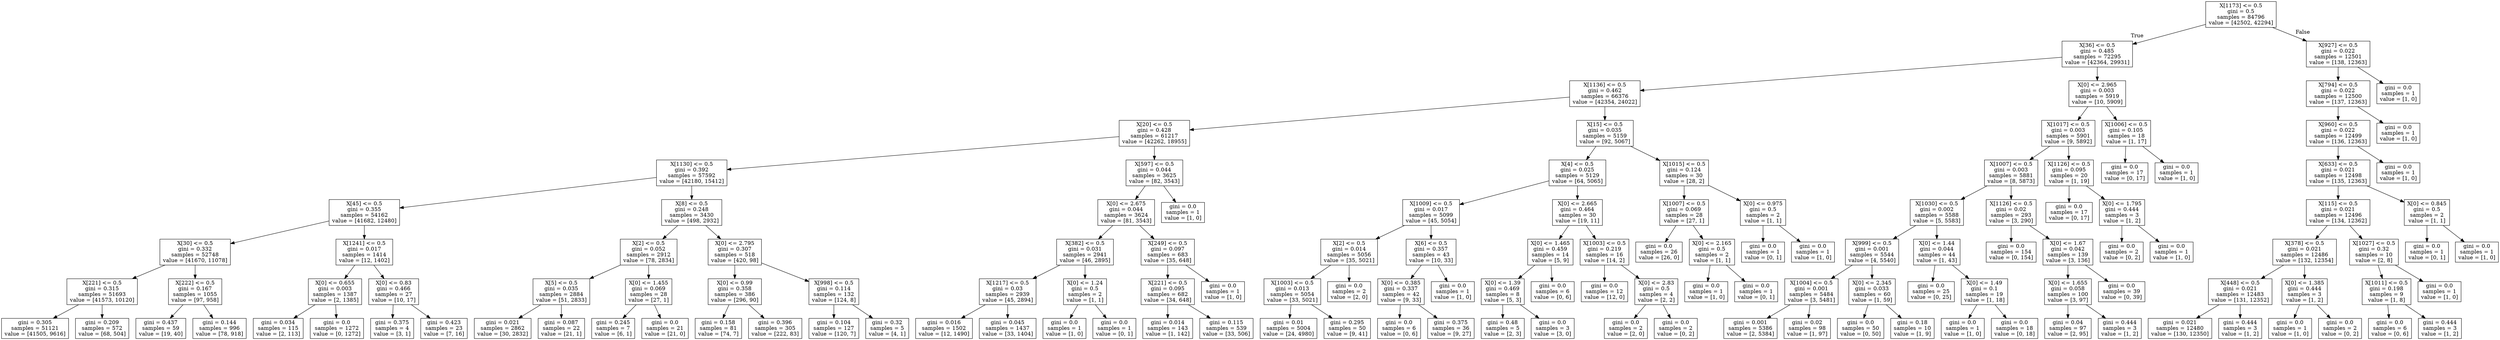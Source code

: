digraph Tree {
node [shape=box] ;
0 [label="X[1173] <= 0.5\ngini = 0.5\nsamples = 84796\nvalue = [42502, 42294]"] ;
1 [label="X[36] <= 0.5\ngini = 0.485\nsamples = 72295\nvalue = [42364, 29931]"] ;
0 -> 1 [labeldistance=2.5, labelangle=45, headlabel="True"] ;
2 [label="X[1136] <= 0.5\ngini = 0.462\nsamples = 66376\nvalue = [42354, 24022]"] ;
1 -> 2 ;
3 [label="X[20] <= 0.5\ngini = 0.428\nsamples = 61217\nvalue = [42262, 18955]"] ;
2 -> 3 ;
4 [label="X[1130] <= 0.5\ngini = 0.392\nsamples = 57592\nvalue = [42180, 15412]"] ;
3 -> 4 ;
5 [label="X[45] <= 0.5\ngini = 0.355\nsamples = 54162\nvalue = [41682, 12480]"] ;
4 -> 5 ;
6 [label="X[30] <= 0.5\ngini = 0.332\nsamples = 52748\nvalue = [41670, 11078]"] ;
5 -> 6 ;
7 [label="X[221] <= 0.5\ngini = 0.315\nsamples = 51693\nvalue = [41573, 10120]"] ;
6 -> 7 ;
8 [label="gini = 0.305\nsamples = 51121\nvalue = [41505, 9616]"] ;
7 -> 8 ;
9 [label="gini = 0.209\nsamples = 572\nvalue = [68, 504]"] ;
7 -> 9 ;
10 [label="X[222] <= 0.5\ngini = 0.167\nsamples = 1055\nvalue = [97, 958]"] ;
6 -> 10 ;
11 [label="gini = 0.437\nsamples = 59\nvalue = [19, 40]"] ;
10 -> 11 ;
12 [label="gini = 0.144\nsamples = 996\nvalue = [78, 918]"] ;
10 -> 12 ;
13 [label="X[1241] <= 0.5\ngini = 0.017\nsamples = 1414\nvalue = [12, 1402]"] ;
5 -> 13 ;
14 [label="X[0] <= 0.655\ngini = 0.003\nsamples = 1387\nvalue = [2, 1385]"] ;
13 -> 14 ;
15 [label="gini = 0.034\nsamples = 115\nvalue = [2, 113]"] ;
14 -> 15 ;
16 [label="gini = 0.0\nsamples = 1272\nvalue = [0, 1272]"] ;
14 -> 16 ;
17 [label="X[0] <= 0.83\ngini = 0.466\nsamples = 27\nvalue = [10, 17]"] ;
13 -> 17 ;
18 [label="gini = 0.375\nsamples = 4\nvalue = [3, 1]"] ;
17 -> 18 ;
19 [label="gini = 0.423\nsamples = 23\nvalue = [7, 16]"] ;
17 -> 19 ;
20 [label="X[8] <= 0.5\ngini = 0.248\nsamples = 3430\nvalue = [498, 2932]"] ;
4 -> 20 ;
21 [label="X[2] <= 0.5\ngini = 0.052\nsamples = 2912\nvalue = [78, 2834]"] ;
20 -> 21 ;
22 [label="X[5] <= 0.5\ngini = 0.035\nsamples = 2884\nvalue = [51, 2833]"] ;
21 -> 22 ;
23 [label="gini = 0.021\nsamples = 2862\nvalue = [30, 2832]"] ;
22 -> 23 ;
24 [label="gini = 0.087\nsamples = 22\nvalue = [21, 1]"] ;
22 -> 24 ;
25 [label="X[0] <= 1.455\ngini = 0.069\nsamples = 28\nvalue = [27, 1]"] ;
21 -> 25 ;
26 [label="gini = 0.245\nsamples = 7\nvalue = [6, 1]"] ;
25 -> 26 ;
27 [label="gini = 0.0\nsamples = 21\nvalue = [21, 0]"] ;
25 -> 27 ;
28 [label="X[0] <= 2.795\ngini = 0.307\nsamples = 518\nvalue = [420, 98]"] ;
20 -> 28 ;
29 [label="X[0] <= 0.99\ngini = 0.358\nsamples = 386\nvalue = [296, 90]"] ;
28 -> 29 ;
30 [label="gini = 0.158\nsamples = 81\nvalue = [74, 7]"] ;
29 -> 30 ;
31 [label="gini = 0.396\nsamples = 305\nvalue = [222, 83]"] ;
29 -> 31 ;
32 [label="X[998] <= 0.5\ngini = 0.114\nsamples = 132\nvalue = [124, 8]"] ;
28 -> 32 ;
33 [label="gini = 0.104\nsamples = 127\nvalue = [120, 7]"] ;
32 -> 33 ;
34 [label="gini = 0.32\nsamples = 5\nvalue = [4, 1]"] ;
32 -> 34 ;
35 [label="X[597] <= 0.5\ngini = 0.044\nsamples = 3625\nvalue = [82, 3543]"] ;
3 -> 35 ;
36 [label="X[0] <= 2.675\ngini = 0.044\nsamples = 3624\nvalue = [81, 3543]"] ;
35 -> 36 ;
37 [label="X[382] <= 0.5\ngini = 0.031\nsamples = 2941\nvalue = [46, 2895]"] ;
36 -> 37 ;
38 [label="X[1217] <= 0.5\ngini = 0.03\nsamples = 2939\nvalue = [45, 2894]"] ;
37 -> 38 ;
39 [label="gini = 0.016\nsamples = 1502\nvalue = [12, 1490]"] ;
38 -> 39 ;
40 [label="gini = 0.045\nsamples = 1437\nvalue = [33, 1404]"] ;
38 -> 40 ;
41 [label="X[0] <= 1.24\ngini = 0.5\nsamples = 2\nvalue = [1, 1]"] ;
37 -> 41 ;
42 [label="gini = 0.0\nsamples = 1\nvalue = [1, 0]"] ;
41 -> 42 ;
43 [label="gini = 0.0\nsamples = 1\nvalue = [0, 1]"] ;
41 -> 43 ;
44 [label="X[249] <= 0.5\ngini = 0.097\nsamples = 683\nvalue = [35, 648]"] ;
36 -> 44 ;
45 [label="X[221] <= 0.5\ngini = 0.095\nsamples = 682\nvalue = [34, 648]"] ;
44 -> 45 ;
46 [label="gini = 0.014\nsamples = 143\nvalue = [1, 142]"] ;
45 -> 46 ;
47 [label="gini = 0.115\nsamples = 539\nvalue = [33, 506]"] ;
45 -> 47 ;
48 [label="gini = 0.0\nsamples = 1\nvalue = [1, 0]"] ;
44 -> 48 ;
49 [label="gini = 0.0\nsamples = 1\nvalue = [1, 0]"] ;
35 -> 49 ;
50 [label="X[15] <= 0.5\ngini = 0.035\nsamples = 5159\nvalue = [92, 5067]"] ;
2 -> 50 ;
51 [label="X[4] <= 0.5\ngini = 0.025\nsamples = 5129\nvalue = [64, 5065]"] ;
50 -> 51 ;
52 [label="X[1009] <= 0.5\ngini = 0.017\nsamples = 5099\nvalue = [45, 5054]"] ;
51 -> 52 ;
53 [label="X[2] <= 0.5\ngini = 0.014\nsamples = 5056\nvalue = [35, 5021]"] ;
52 -> 53 ;
54 [label="X[1003] <= 0.5\ngini = 0.013\nsamples = 5054\nvalue = [33, 5021]"] ;
53 -> 54 ;
55 [label="gini = 0.01\nsamples = 5004\nvalue = [24, 4980]"] ;
54 -> 55 ;
56 [label="gini = 0.295\nsamples = 50\nvalue = [9, 41]"] ;
54 -> 56 ;
57 [label="gini = 0.0\nsamples = 2\nvalue = [2, 0]"] ;
53 -> 57 ;
58 [label="X[6] <= 0.5\ngini = 0.357\nsamples = 43\nvalue = [10, 33]"] ;
52 -> 58 ;
59 [label="X[0] <= 0.385\ngini = 0.337\nsamples = 42\nvalue = [9, 33]"] ;
58 -> 59 ;
60 [label="gini = 0.0\nsamples = 6\nvalue = [0, 6]"] ;
59 -> 60 ;
61 [label="gini = 0.375\nsamples = 36\nvalue = [9, 27]"] ;
59 -> 61 ;
62 [label="gini = 0.0\nsamples = 1\nvalue = [1, 0]"] ;
58 -> 62 ;
63 [label="X[0] <= 2.665\ngini = 0.464\nsamples = 30\nvalue = [19, 11]"] ;
51 -> 63 ;
64 [label="X[0] <= 1.465\ngini = 0.459\nsamples = 14\nvalue = [5, 9]"] ;
63 -> 64 ;
65 [label="X[0] <= 1.39\ngini = 0.469\nsamples = 8\nvalue = [5, 3]"] ;
64 -> 65 ;
66 [label="gini = 0.48\nsamples = 5\nvalue = [2, 3]"] ;
65 -> 66 ;
67 [label="gini = 0.0\nsamples = 3\nvalue = [3, 0]"] ;
65 -> 67 ;
68 [label="gini = 0.0\nsamples = 6\nvalue = [0, 6]"] ;
64 -> 68 ;
69 [label="X[1003] <= 0.5\ngini = 0.219\nsamples = 16\nvalue = [14, 2]"] ;
63 -> 69 ;
70 [label="gini = 0.0\nsamples = 12\nvalue = [12, 0]"] ;
69 -> 70 ;
71 [label="X[0] <= 2.83\ngini = 0.5\nsamples = 4\nvalue = [2, 2]"] ;
69 -> 71 ;
72 [label="gini = 0.0\nsamples = 2\nvalue = [2, 0]"] ;
71 -> 72 ;
73 [label="gini = 0.0\nsamples = 2\nvalue = [0, 2]"] ;
71 -> 73 ;
74 [label="X[1015] <= 0.5\ngini = 0.124\nsamples = 30\nvalue = [28, 2]"] ;
50 -> 74 ;
75 [label="X[1007] <= 0.5\ngini = 0.069\nsamples = 28\nvalue = [27, 1]"] ;
74 -> 75 ;
76 [label="gini = 0.0\nsamples = 26\nvalue = [26, 0]"] ;
75 -> 76 ;
77 [label="X[0] <= 2.165\ngini = 0.5\nsamples = 2\nvalue = [1, 1]"] ;
75 -> 77 ;
78 [label="gini = 0.0\nsamples = 1\nvalue = [1, 0]"] ;
77 -> 78 ;
79 [label="gini = 0.0\nsamples = 1\nvalue = [0, 1]"] ;
77 -> 79 ;
80 [label="X[0] <= 0.975\ngini = 0.5\nsamples = 2\nvalue = [1, 1]"] ;
74 -> 80 ;
81 [label="gini = 0.0\nsamples = 1\nvalue = [0, 1]"] ;
80 -> 81 ;
82 [label="gini = 0.0\nsamples = 1\nvalue = [1, 0]"] ;
80 -> 82 ;
83 [label="X[0] <= 2.965\ngini = 0.003\nsamples = 5919\nvalue = [10, 5909]"] ;
1 -> 83 ;
84 [label="X[1017] <= 0.5\ngini = 0.003\nsamples = 5901\nvalue = [9, 5892]"] ;
83 -> 84 ;
85 [label="X[1007] <= 0.5\ngini = 0.003\nsamples = 5881\nvalue = [8, 5873]"] ;
84 -> 85 ;
86 [label="X[1030] <= 0.5\ngini = 0.002\nsamples = 5588\nvalue = [5, 5583]"] ;
85 -> 86 ;
87 [label="X[999] <= 0.5\ngini = 0.001\nsamples = 5544\nvalue = [4, 5540]"] ;
86 -> 87 ;
88 [label="X[1004] <= 0.5\ngini = 0.001\nsamples = 5484\nvalue = [3, 5481]"] ;
87 -> 88 ;
89 [label="gini = 0.001\nsamples = 5386\nvalue = [2, 5384]"] ;
88 -> 89 ;
90 [label="gini = 0.02\nsamples = 98\nvalue = [1, 97]"] ;
88 -> 90 ;
91 [label="X[0] <= 2.345\ngini = 0.033\nsamples = 60\nvalue = [1, 59]"] ;
87 -> 91 ;
92 [label="gini = 0.0\nsamples = 50\nvalue = [0, 50]"] ;
91 -> 92 ;
93 [label="gini = 0.18\nsamples = 10\nvalue = [1, 9]"] ;
91 -> 93 ;
94 [label="X[0] <= 1.44\ngini = 0.044\nsamples = 44\nvalue = [1, 43]"] ;
86 -> 94 ;
95 [label="gini = 0.0\nsamples = 25\nvalue = [0, 25]"] ;
94 -> 95 ;
96 [label="X[0] <= 1.49\ngini = 0.1\nsamples = 19\nvalue = [1, 18]"] ;
94 -> 96 ;
97 [label="gini = 0.0\nsamples = 1\nvalue = [1, 0]"] ;
96 -> 97 ;
98 [label="gini = 0.0\nsamples = 18\nvalue = [0, 18]"] ;
96 -> 98 ;
99 [label="X[1126] <= 0.5\ngini = 0.02\nsamples = 293\nvalue = [3, 290]"] ;
85 -> 99 ;
100 [label="gini = 0.0\nsamples = 154\nvalue = [0, 154]"] ;
99 -> 100 ;
101 [label="X[0] <= 1.67\ngini = 0.042\nsamples = 139\nvalue = [3, 136]"] ;
99 -> 101 ;
102 [label="X[0] <= 1.655\ngini = 0.058\nsamples = 100\nvalue = [3, 97]"] ;
101 -> 102 ;
103 [label="gini = 0.04\nsamples = 97\nvalue = [2, 95]"] ;
102 -> 103 ;
104 [label="gini = 0.444\nsamples = 3\nvalue = [1, 2]"] ;
102 -> 104 ;
105 [label="gini = 0.0\nsamples = 39\nvalue = [0, 39]"] ;
101 -> 105 ;
106 [label="X[1126] <= 0.5\ngini = 0.095\nsamples = 20\nvalue = [1, 19]"] ;
84 -> 106 ;
107 [label="gini = 0.0\nsamples = 17\nvalue = [0, 17]"] ;
106 -> 107 ;
108 [label="X[0] <= 1.795\ngini = 0.444\nsamples = 3\nvalue = [1, 2]"] ;
106 -> 108 ;
109 [label="gini = 0.0\nsamples = 2\nvalue = [0, 2]"] ;
108 -> 109 ;
110 [label="gini = 0.0\nsamples = 1\nvalue = [1, 0]"] ;
108 -> 110 ;
111 [label="X[1006] <= 0.5\ngini = 0.105\nsamples = 18\nvalue = [1, 17]"] ;
83 -> 111 ;
112 [label="gini = 0.0\nsamples = 17\nvalue = [0, 17]"] ;
111 -> 112 ;
113 [label="gini = 0.0\nsamples = 1\nvalue = [1, 0]"] ;
111 -> 113 ;
114 [label="X[927] <= 0.5\ngini = 0.022\nsamples = 12501\nvalue = [138, 12363]"] ;
0 -> 114 [labeldistance=2.5, labelangle=-45, headlabel="False"] ;
115 [label="X[794] <= 0.5\ngini = 0.022\nsamples = 12500\nvalue = [137, 12363]"] ;
114 -> 115 ;
116 [label="X[960] <= 0.5\ngini = 0.022\nsamples = 12499\nvalue = [136, 12363]"] ;
115 -> 116 ;
117 [label="X[633] <= 0.5\ngini = 0.021\nsamples = 12498\nvalue = [135, 12363]"] ;
116 -> 117 ;
118 [label="X[115] <= 0.5\ngini = 0.021\nsamples = 12496\nvalue = [134, 12362]"] ;
117 -> 118 ;
119 [label="X[378] <= 0.5\ngini = 0.021\nsamples = 12486\nvalue = [132, 12354]"] ;
118 -> 119 ;
120 [label="X[448] <= 0.5\ngini = 0.021\nsamples = 12483\nvalue = [131, 12352]"] ;
119 -> 120 ;
121 [label="gini = 0.021\nsamples = 12480\nvalue = [130, 12350]"] ;
120 -> 121 ;
122 [label="gini = 0.444\nsamples = 3\nvalue = [1, 2]"] ;
120 -> 122 ;
123 [label="X[0] <= 1.385\ngini = 0.444\nsamples = 3\nvalue = [1, 2]"] ;
119 -> 123 ;
124 [label="gini = 0.0\nsamples = 1\nvalue = [1, 0]"] ;
123 -> 124 ;
125 [label="gini = 0.0\nsamples = 2\nvalue = [0, 2]"] ;
123 -> 125 ;
126 [label="X[1027] <= 0.5\ngini = 0.32\nsamples = 10\nvalue = [2, 8]"] ;
118 -> 126 ;
127 [label="X[1011] <= 0.5\ngini = 0.198\nsamples = 9\nvalue = [1, 8]"] ;
126 -> 127 ;
128 [label="gini = 0.0\nsamples = 6\nvalue = [0, 6]"] ;
127 -> 128 ;
129 [label="gini = 0.444\nsamples = 3\nvalue = [1, 2]"] ;
127 -> 129 ;
130 [label="gini = 0.0\nsamples = 1\nvalue = [1, 0]"] ;
126 -> 130 ;
131 [label="X[0] <= 0.845\ngini = 0.5\nsamples = 2\nvalue = [1, 1]"] ;
117 -> 131 ;
132 [label="gini = 0.0\nsamples = 1\nvalue = [0, 1]"] ;
131 -> 132 ;
133 [label="gini = 0.0\nsamples = 1\nvalue = [1, 0]"] ;
131 -> 133 ;
134 [label="gini = 0.0\nsamples = 1\nvalue = [1, 0]"] ;
116 -> 134 ;
135 [label="gini = 0.0\nsamples = 1\nvalue = [1, 0]"] ;
115 -> 135 ;
136 [label="gini = 0.0\nsamples = 1\nvalue = [1, 0]"] ;
114 -> 136 ;
}